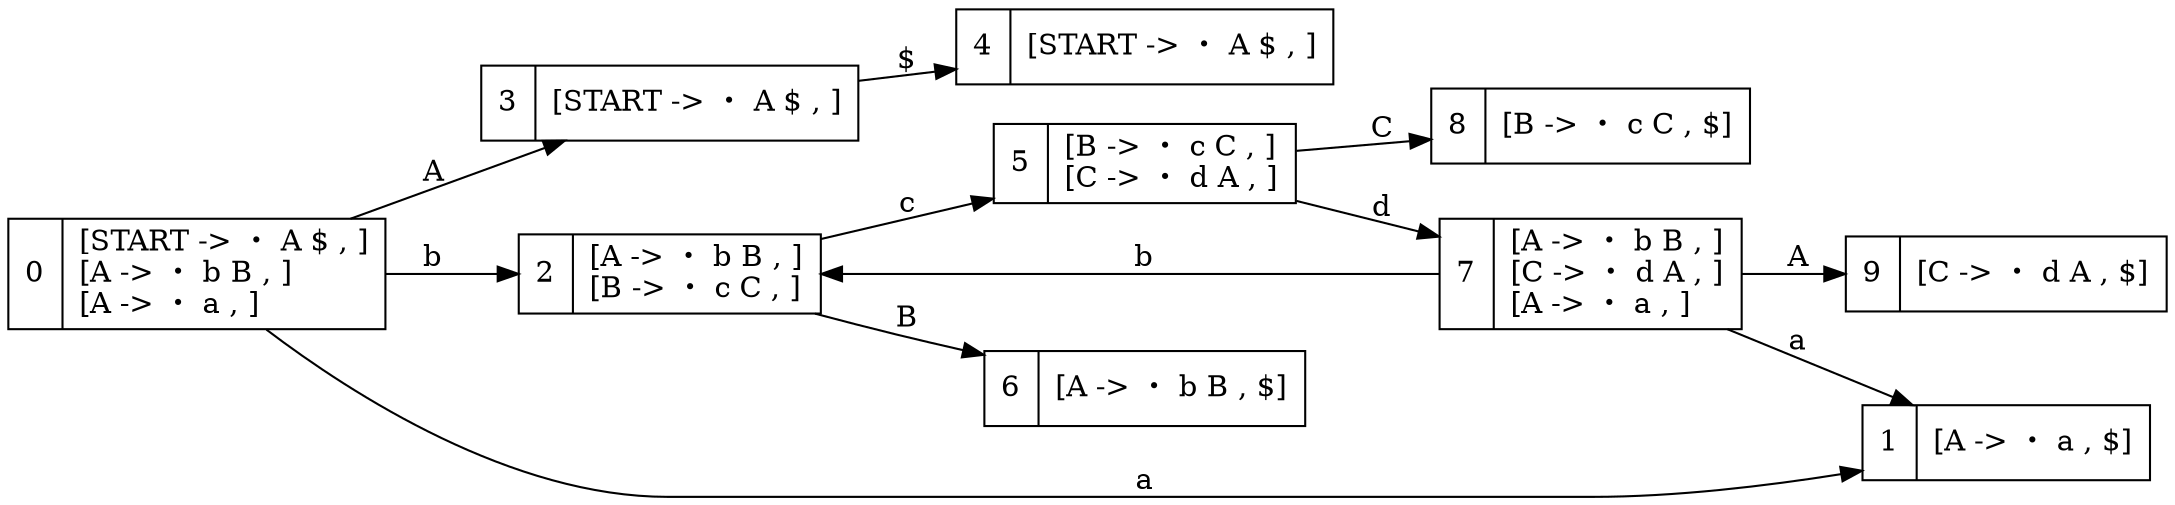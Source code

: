 digraph lalr1_g10 {
  graph [rankdir = LR];
  0 [shape=record, label="{0|{[START\ -\>\ ・\ A\ $\ ,\ ]\l[A\ -\>\ ・\ b\ B\ ,\ ]\l[A\ -\>\ ・\ a\ ,\ ]\l}}"];
  0 -> 3 [label="A"];
  0 -> 2 [label="b"];
  0 -> 1 [label="a"];
  1 [shape=record, label="{1|{[A\ -\>\ ・\ a\ ,\ $]\l}}"];
  2 [shape=record, label="{2|{[A\ -\>\ ・\ b\ B\ ,\ ]\l[B\ -\>\ ・\ c\ C\ ,\ ]\l}}"];
  2 -> 6 [label="B"];
  2 -> 5 [label="c"];
  3 [shape=record, label="{3|{[START\ -\>\ ・\ A\ $\ ,\ ]\l}}"];
  3 -> 4 [label="$"];
  4 [shape=record, label="{4|{[START\ -\>\ ・\ A\ $\ ,\ ]\l}}"];
  5 [shape=record, label="{5|{[B\ -\>\ ・\ c\ C\ ,\ ]\l[C\ -\>\ ・\ d\ A\ ,\ ]\l}}"];
  5 -> 8 [label="C"];
  5 -> 7 [label="d"];
  6 [shape=record, label="{6|{[A\ -\>\ ・\ b\ B\ ,\ $]\l}}"];
  7 [shape=record, label="{7|{[A\ -\>\ ・\ b\ B\ ,\ ]\l[C\ -\>\ ・\ d\ A\ ,\ ]\l[A\ -\>\ ・\ a\ ,\ ]\l}}"];
  7 -> 2 [label="b"];
  7 -> 9 [label="A"];
  7 -> 1 [label="a"];
  8 [shape=record, label="{8|{[B\ -\>\ ・\ c\ C\ ,\ $]\l}}"];
  9 [shape=record, label="{9|{[C\ -\>\ ・\ d\ A\ ,\ $]\l}}"];
}
